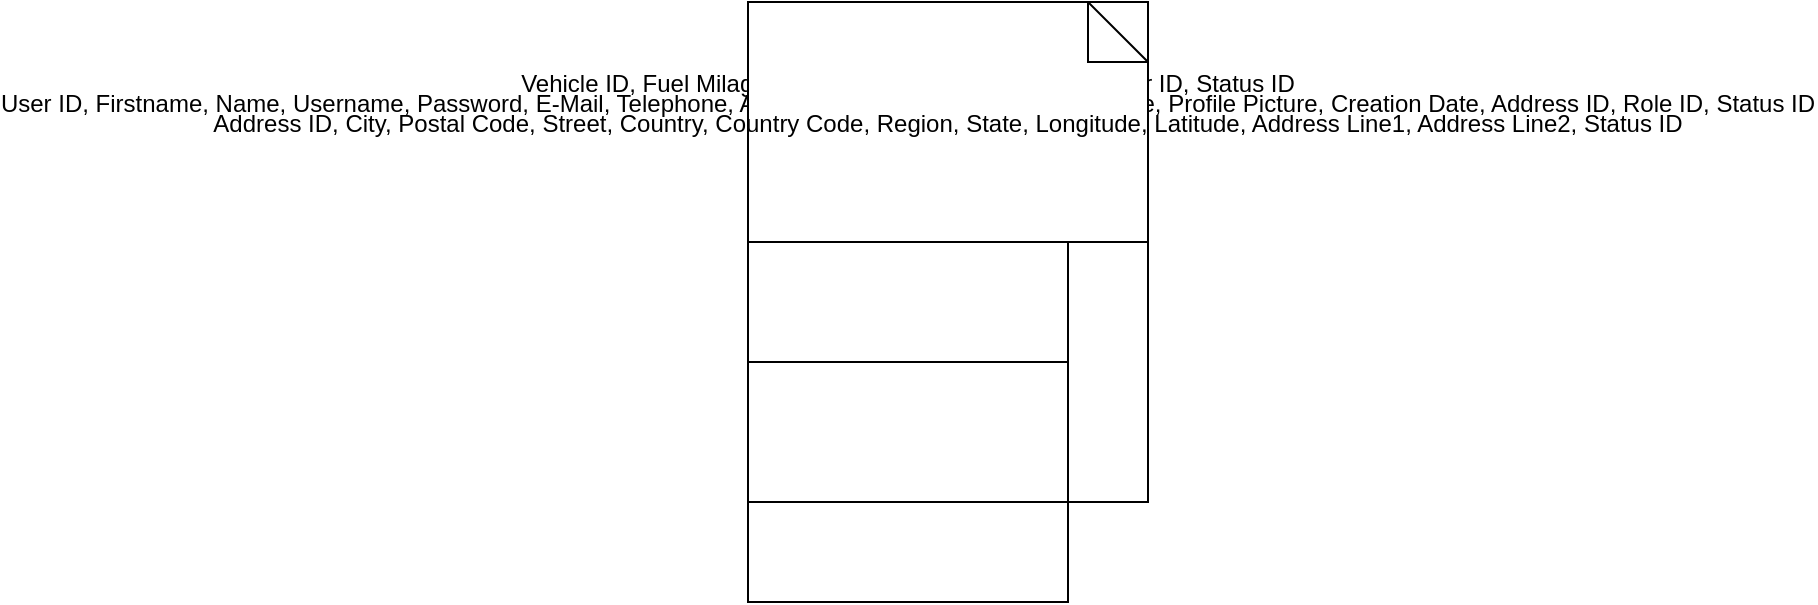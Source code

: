 <?xml version="1.0" encoding="UTF-8"?>
<mxGraphModel dx="1067" dy="693" grid="1" gridSize="10" guides="1" tooltips="1" connect="1" arrows="1" fold="1" page="1" pageScale="1" pageWidth="827" pageHeight="1169" math="0" shadow="0">
  <root>
    <mxCell id="0" />
    <mxCell id="1" parent="0" />
    
    <!-- User Entity -->
    <mxCell id="User" value="User" style="shape=swimlane;" vertex="1" parent="1">
      <mxGeometry width="160" height="300" as="geometry" />
    </mxCell>
    <mxCell id="UserAttributes" value="User ID, Firstname, Name, Username, Password, E-Mail, Telephone, Additional Description, Driver's License, Profile Picture, Creation Date, Address ID, Role ID, Status ID" style="shape=note;" vertex="1" parent="User">
      <mxGeometry width="160" height="100" as="geometry" />
    </mxCell>
    
    <!-- Vehicle Mapping Entity -->
    <mxCell id="VehicleMapping" value="Vehicle Mapping" style="shape=swimlane;" vertex="1" parent="1">
      <mxGeometry width="160" height="180" as="geometry" />
    </mxCell>
    <mxCell id="VehicleMappingAttributes" value="Vehicle ID, Fuel Milage, Additional Info, License Plate, User ID, Status ID" style="shape=note;" vertex="1" parent="VehicleMapping">
      <mxGeometry width="160" height="80" as="geometry" />
    </mxCell>
    
    <!-- Status Entity -->
    <mxCell id="Status" value="Status" style="shape=swimlane;" vertex="1" parent="1">
      <mxGeometry width="160" height="100" as="geometry" />
    </mxCell>
    <mxCell id="StatusAttributes" value="Status ID, Status Description" style="shape=note;" vertex="1" parent="Status">
      <mxGeometry width="160" height="50" as="geometry" />
    </mxCell>
    
    <!-- Roles Entity -->
    <mxCell id="Roles" value="Roles" style="shape=swimlane;" vertex="1" parent="1">
      <mxGeometry width="160" height="100" as="geometry" />
    </mxCell>
    <mxCell id="RolesAttributes" value="Role ID, Name, Description" style="shape=note;" vertex="1" parent="Roles">
      <mxGeometry width="160" height="50" as="geometry" />
    </mxCell>
    
    <!-- Address Entity -->
    <mxCell id="Address" value="Address" style="shape=swimlane;" vertex="1" parent="1">
      <mxGeometry width="200" height="250" as="geometry" />
    </mxCell>
    <mxCell id="AddressAttributes" value="Address ID, City, Postal Code, Street, Country, Country Code, Region, State, Longitude, Latitude, Address Line1, Address Line2, Status ID" style="shape=note;" vertex="1" parent="Address">
      <mxGeometry width="200" height="120" as="geometry" />
    </mxCell>
    
    <!-- More entities like Event, Event Members, Chat Message, Invites, Notification, Stops, Schedule, Audit, Rating would be defined similarly here -->
    
  </root>
</mxGraphModel>
